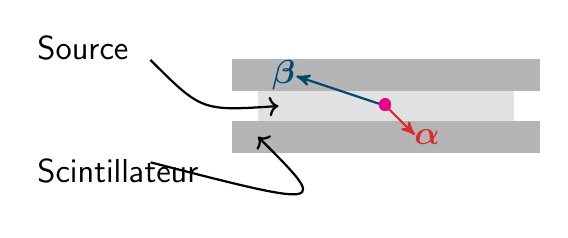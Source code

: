 \begin{tikzpicture}[y=-1cm,scale=1.3]
  \newcommand{\Dsize}{\Large\bf\sf}
  \newcommand{\Esize}{\large\sf}

  \definecolor{red}{RGB}{221,42,43}
  \definecolor{green}{RGB}{132,184,24}
  \definecolor{blue}{RGB}{0,72,112}
  \definecolor{orange}{RGB}{192,128,64}
  \definecolor{gray}{RGB}{107,108,110}
  \colorlet{black}{gray}

  %% scintillator
  \path[fill=gray!20] (1.25,0.3) rectangle (3.75,0.6);
  \path[draw=black!50,fill=gray!50] (1,0) rectangle (4,0.3);
  \path[draw=black!50,fill=gray!50] (1,0.6) rectangle (4,0.9);


  \path (-1,0) node[anchor=base west] {\Esize Source};
  \draw[thick,->]  (0.2,0) .. controls +(0.5,0.5) .. +(1.25,0.45);

  \path (-1,1.2) node[anchor=base west] {\Esize Scintillateur};
  \draw[thick,<-]  +(1.25,0.75) .. controls +(0.7,0.7) .. (0.2,1);

  \path (2.5,0.45) node[text=magenta] {\Esize \textbullet};
  \path (1.5,0.15) node[] {\Esize\textcolor{blue}{$\boldsymbol{\beta}$}};
  \path (2.9,0.75) node[] {\Esize\textcolor{red}{$\boldsymbol{\alpha}$}};
  \draw[thick,->,blue,>=stealth',shorten >=1pt] (2.5,0.45) -- (1.6,0.15);
  \draw[thick,->,red,>=stealth',shorten >=1pt] (2.5,0.45) -- (2.8,0.75);

  %% \path (1.5,0.15) node[] {\Esize\blue{\ding{55}}};
  %% \path (2.9,0.75) node[] {\Esize\red{\ding{55}}};
  \path (2.5,0.45) node[text=magenta] {\Esize \textbullet};

\end{tikzpicture}%
%% Configure (x)emacs for this file ...
%% Local Variables:
%% mode: latex
%% End:
